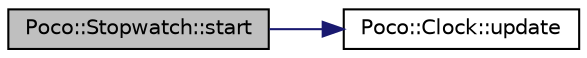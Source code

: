 digraph "Poco::Stopwatch::start"
{
 // LATEX_PDF_SIZE
  edge [fontname="Helvetica",fontsize="10",labelfontname="Helvetica",labelfontsize="10"];
  node [fontname="Helvetica",fontsize="10",shape=record];
  rankdir="LR";
  Node1 [label="Poco::Stopwatch::start",height=0.2,width=0.4,color="black", fillcolor="grey75", style="filled", fontcolor="black",tooltip=" "];
  Node1 -> Node2 [color="midnightblue",fontsize="10",style="solid",fontname="Helvetica"];
  Node2 [label="Poco::Clock::update",height=0.2,width=0.4,color="black", fillcolor="white", style="filled",URL="$classPoco_1_1Clock.html#a521efa07a2a801269b7b4ae84b08e9de",tooltip="Swaps the Clock with another one."];
}
